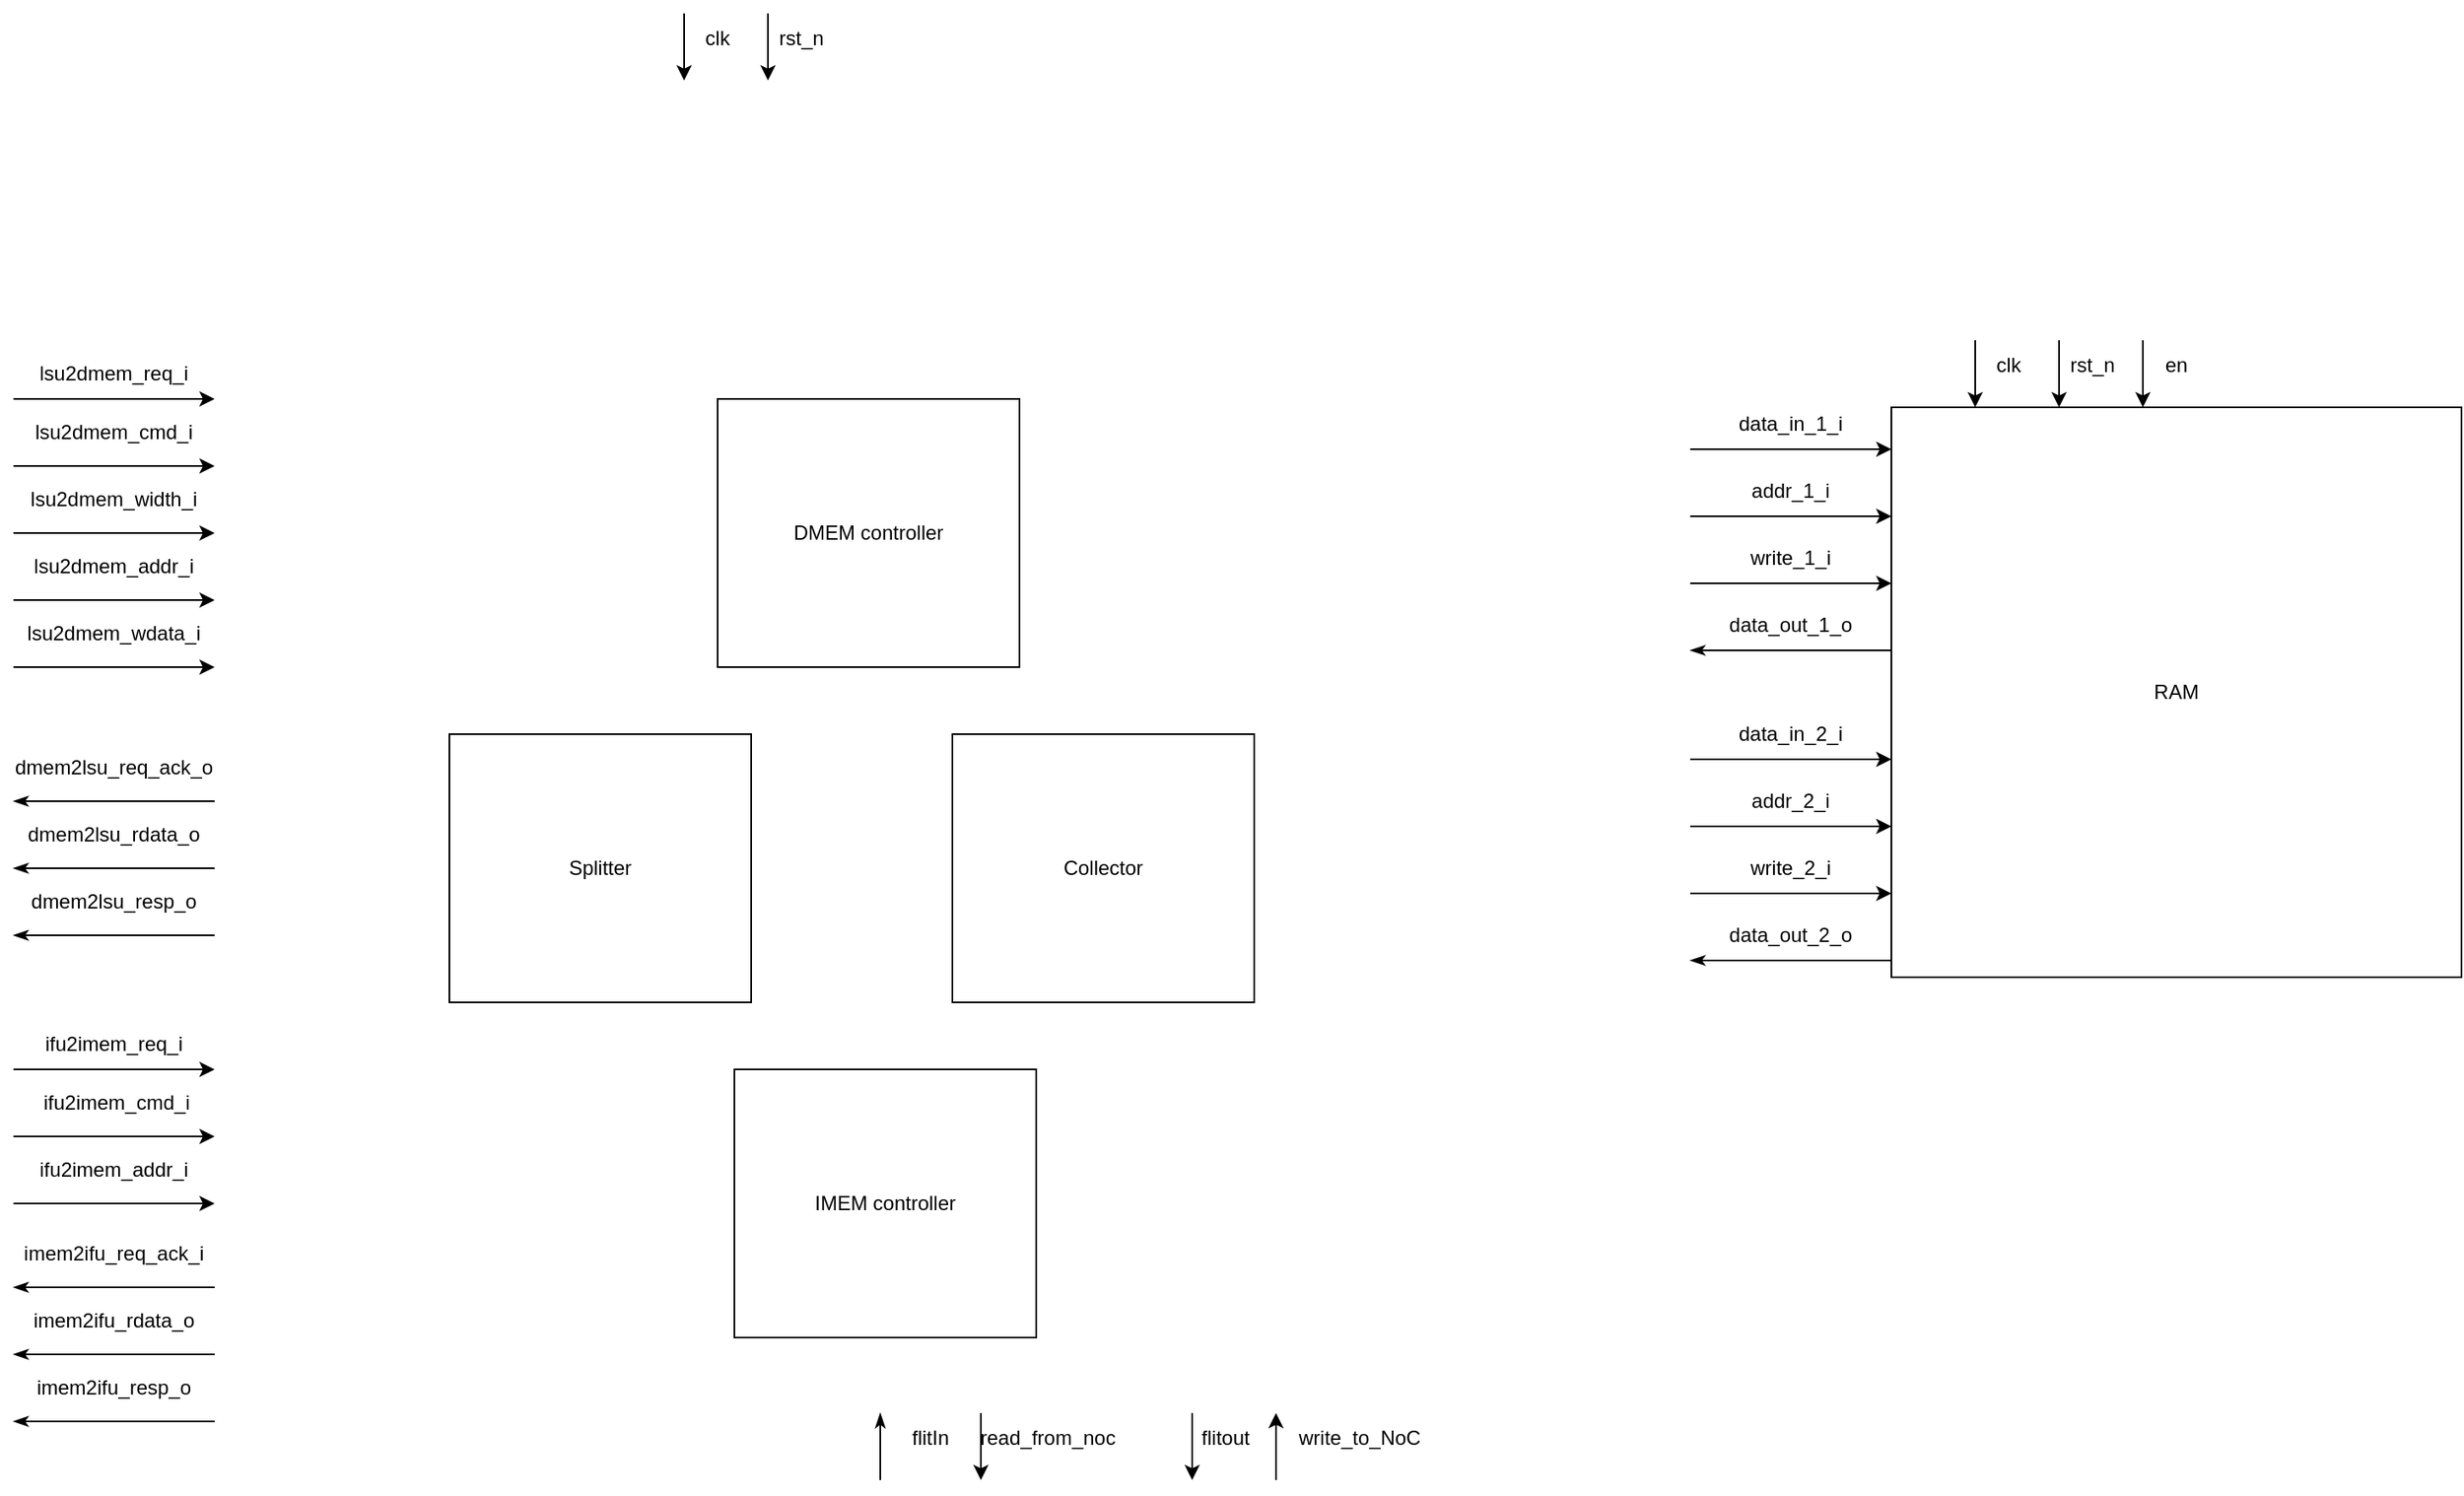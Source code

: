 <mxfile version="26.2.15">
  <diagram name="MCU" id="tpu8mZLlf67Ykk3WL6cz">
    <mxGraphModel dx="1426" dy="849" grid="1" gridSize="10" guides="1" tooltips="1" connect="1" arrows="1" fold="1" page="1" pageScale="1" pageWidth="827" pageHeight="1169" math="0" shadow="0">
      <root>
        <mxCell id="0" />
        <mxCell id="1" parent="0" />
        <mxCell id="I7qtnmDlwLhA2JCm0WGK-2" value="" style="group" parent="1" vertex="1" connectable="0">
          <mxGeometry x="40" y="200" width="120" height="40" as="geometry" />
        </mxCell>
        <mxCell id="mxyCtMY2i22N2XtF819D-1" value="" style="endArrow=classic;html=1;rounded=0;" parent="I7qtnmDlwLhA2JCm0WGK-2" edge="1">
          <mxGeometry width="50" height="50" relative="1" as="geometry">
            <mxPoint y="40" as="sourcePoint" />
            <mxPoint x="120" y="40" as="targetPoint" />
          </mxGeometry>
        </mxCell>
        <mxCell id="I7qtnmDlwLhA2JCm0WGK-1" value="lsu2dmem_req_i" style="text;html=1;align=center;verticalAlign=middle;whiteSpace=wrap;rounded=0;" parent="I7qtnmDlwLhA2JCm0WGK-2" vertex="1">
          <mxGeometry y="10" width="120" height="30" as="geometry" />
        </mxCell>
        <mxCell id="I7qtnmDlwLhA2JCm0WGK-3" value="" style="group" parent="1" vertex="1" connectable="0">
          <mxGeometry x="40" y="240" width="120" height="40" as="geometry" />
        </mxCell>
        <mxCell id="I7qtnmDlwLhA2JCm0WGK-4" value="" style="endArrow=classic;html=1;rounded=0;" parent="I7qtnmDlwLhA2JCm0WGK-3" edge="1">
          <mxGeometry width="50" height="50" relative="1" as="geometry">
            <mxPoint y="40" as="sourcePoint" />
            <mxPoint x="120" y="40" as="targetPoint" />
          </mxGeometry>
        </mxCell>
        <mxCell id="I7qtnmDlwLhA2JCm0WGK-5" value="lsu2dmem_cmd_i" style="text;html=1;align=center;verticalAlign=middle;whiteSpace=wrap;rounded=0;" parent="I7qtnmDlwLhA2JCm0WGK-3" vertex="1">
          <mxGeometry y="5" width="120" height="30" as="geometry" />
        </mxCell>
        <mxCell id="I7qtnmDlwLhA2JCm0WGK-6" value="" style="group" parent="1" vertex="1" connectable="0">
          <mxGeometry x="40" y="280" width="120" height="40" as="geometry" />
        </mxCell>
        <mxCell id="I7qtnmDlwLhA2JCm0WGK-7" value="" style="endArrow=classic;html=1;rounded=0;" parent="I7qtnmDlwLhA2JCm0WGK-6" edge="1">
          <mxGeometry width="50" height="50" relative="1" as="geometry">
            <mxPoint y="40" as="sourcePoint" />
            <mxPoint x="120" y="40" as="targetPoint" />
          </mxGeometry>
        </mxCell>
        <mxCell id="I7qtnmDlwLhA2JCm0WGK-8" value="lsu2dmem_width_i" style="text;html=1;align=center;verticalAlign=middle;whiteSpace=wrap;rounded=0;" parent="I7qtnmDlwLhA2JCm0WGK-6" vertex="1">
          <mxGeometry y="5" width="120" height="30" as="geometry" />
        </mxCell>
        <mxCell id="I7qtnmDlwLhA2JCm0WGK-9" value="" style="group" parent="1" vertex="1" connectable="0">
          <mxGeometry x="40" y="320" width="120" height="40" as="geometry" />
        </mxCell>
        <mxCell id="I7qtnmDlwLhA2JCm0WGK-10" value="" style="endArrow=classic;html=1;rounded=0;" parent="I7qtnmDlwLhA2JCm0WGK-9" edge="1">
          <mxGeometry width="50" height="50" relative="1" as="geometry">
            <mxPoint y="40" as="sourcePoint" />
            <mxPoint x="120" y="40" as="targetPoint" />
          </mxGeometry>
        </mxCell>
        <mxCell id="I7qtnmDlwLhA2JCm0WGK-11" value="lsu2dmem_addr_i" style="text;html=1;align=center;verticalAlign=middle;whiteSpace=wrap;rounded=0;" parent="I7qtnmDlwLhA2JCm0WGK-9" vertex="1">
          <mxGeometry y="5" width="120" height="30" as="geometry" />
        </mxCell>
        <mxCell id="I7qtnmDlwLhA2JCm0WGK-12" value="" style="group" parent="1" vertex="1" connectable="0">
          <mxGeometry x="40" y="360" width="120" height="40" as="geometry" />
        </mxCell>
        <mxCell id="I7qtnmDlwLhA2JCm0WGK-13" value="" style="endArrow=classic;html=1;rounded=0;" parent="I7qtnmDlwLhA2JCm0WGK-12" edge="1">
          <mxGeometry width="50" height="50" relative="1" as="geometry">
            <mxPoint y="40" as="sourcePoint" />
            <mxPoint x="120" y="40" as="targetPoint" />
          </mxGeometry>
        </mxCell>
        <mxCell id="I7qtnmDlwLhA2JCm0WGK-14" value="lsu2dmem_wdata_i" style="text;html=1;align=center;verticalAlign=middle;whiteSpace=wrap;rounded=0;" parent="I7qtnmDlwLhA2JCm0WGK-12" vertex="1">
          <mxGeometry y="5" width="120" height="30" as="geometry" />
        </mxCell>
        <mxCell id="I7qtnmDlwLhA2JCm0WGK-15" value="" style="group" parent="1" vertex="1" connectable="0">
          <mxGeometry x="40" y="440" width="120" height="40" as="geometry" />
        </mxCell>
        <mxCell id="I7qtnmDlwLhA2JCm0WGK-16" value="" style="endArrow=none;html=1;rounded=0;startArrow=classicThin;startFill=1;" parent="I7qtnmDlwLhA2JCm0WGK-15" edge="1">
          <mxGeometry width="50" height="50" relative="1" as="geometry">
            <mxPoint y="40" as="sourcePoint" />
            <mxPoint x="120" y="40" as="targetPoint" />
          </mxGeometry>
        </mxCell>
        <mxCell id="I7qtnmDlwLhA2JCm0WGK-17" value="dmem2lsu_req_ack_o" style="text;html=1;align=center;verticalAlign=middle;whiteSpace=wrap;rounded=0;" parent="I7qtnmDlwLhA2JCm0WGK-15" vertex="1">
          <mxGeometry y="5" width="120" height="30" as="geometry" />
        </mxCell>
        <mxCell id="I7qtnmDlwLhA2JCm0WGK-18" value="" style="group" parent="1" vertex="1" connectable="0">
          <mxGeometry x="40" y="480" width="120" height="75" as="geometry" />
        </mxCell>
        <mxCell id="I7qtnmDlwLhA2JCm0WGK-19" value="" style="endArrow=none;html=1;rounded=0;startArrow=classicThin;startFill=1;" parent="I7qtnmDlwLhA2JCm0WGK-18" edge="1">
          <mxGeometry width="50" height="50" relative="1" as="geometry">
            <mxPoint y="40" as="sourcePoint" />
            <mxPoint x="120" y="40" as="targetPoint" />
          </mxGeometry>
        </mxCell>
        <mxCell id="I7qtnmDlwLhA2JCm0WGK-20" value="dmem2lsu_rdata_o" style="text;html=1;align=center;verticalAlign=middle;whiteSpace=wrap;rounded=0;" parent="I7qtnmDlwLhA2JCm0WGK-18" vertex="1">
          <mxGeometry y="5" width="120" height="30" as="geometry" />
        </mxCell>
        <mxCell id="I7qtnmDlwLhA2JCm0WGK-21" value="" style="group" parent="I7qtnmDlwLhA2JCm0WGK-18" vertex="1" connectable="0">
          <mxGeometry y="40" width="120" height="40" as="geometry" />
        </mxCell>
        <mxCell id="I7qtnmDlwLhA2JCm0WGK-22" value="" style="endArrow=none;html=1;rounded=0;startArrow=classicThin;startFill=1;" parent="I7qtnmDlwLhA2JCm0WGK-21" edge="1">
          <mxGeometry width="50" height="50" relative="1" as="geometry">
            <mxPoint y="40" as="sourcePoint" />
            <mxPoint x="120" y="40" as="targetPoint" />
          </mxGeometry>
        </mxCell>
        <mxCell id="I7qtnmDlwLhA2JCm0WGK-23" value="dmem2lsu_resp_o" style="text;html=1;align=center;verticalAlign=middle;whiteSpace=wrap;rounded=0;" parent="I7qtnmDlwLhA2JCm0WGK-21" vertex="1">
          <mxGeometry y="5" width="120" height="30" as="geometry" />
        </mxCell>
        <mxCell id="Hn3KfpEj6_vjDztjvR26-51" value="" style="endArrow=classic;html=1;rounded=0;" parent="1" edge="1">
          <mxGeometry width="50" height="50" relative="1" as="geometry">
            <mxPoint x="440" y="10" as="sourcePoint" />
            <mxPoint x="440" y="50" as="targetPoint" />
          </mxGeometry>
        </mxCell>
        <mxCell id="Hn3KfpEj6_vjDztjvR26-52" value="clk" style="text;html=1;align=center;verticalAlign=middle;whiteSpace=wrap;rounded=0;" parent="1" vertex="1">
          <mxGeometry x="430" y="10" width="60" height="30" as="geometry" />
        </mxCell>
        <mxCell id="Hn3KfpEj6_vjDztjvR26-53" value="" style="endArrow=classic;html=1;rounded=0;" parent="1" edge="1">
          <mxGeometry width="50" height="50" relative="1" as="geometry">
            <mxPoint x="490" y="10" as="sourcePoint" />
            <mxPoint x="490" y="50" as="targetPoint" />
          </mxGeometry>
        </mxCell>
        <mxCell id="Hn3KfpEj6_vjDztjvR26-54" value="rst_n" style="text;html=1;align=center;verticalAlign=middle;whiteSpace=wrap;rounded=0;" parent="1" vertex="1">
          <mxGeometry x="480" y="10" width="60" height="30" as="geometry" />
        </mxCell>
        <mxCell id="Hn3KfpEj6_vjDztjvR26-62" value="flitIn" style="text;html=1;align=center;verticalAlign=middle;whiteSpace=wrap;rounded=0;" parent="1" vertex="1">
          <mxGeometry x="557" y="845" width="60" height="30" as="geometry" />
        </mxCell>
        <mxCell id="Hn3KfpEj6_vjDztjvR26-63" value="" style="endArrow=classic;html=1;rounded=0;" parent="1" edge="1">
          <mxGeometry width="50" height="50" relative="1" as="geometry">
            <mxPoint x="617" y="845" as="sourcePoint" />
            <mxPoint x="617" y="885" as="targetPoint" />
          </mxGeometry>
        </mxCell>
        <mxCell id="Hn3KfpEj6_vjDztjvR26-65" value="" style="endArrow=classic;html=1;rounded=0;" parent="1" edge="1">
          <mxGeometry width="50" height="50" relative="1" as="geometry">
            <mxPoint x="743" y="845" as="sourcePoint" />
            <mxPoint x="743" y="885" as="targetPoint" />
          </mxGeometry>
        </mxCell>
        <mxCell id="Hn3KfpEj6_vjDztjvR26-66" value="flitout" style="text;html=1;align=center;verticalAlign=middle;whiteSpace=wrap;rounded=0;" parent="1" vertex="1">
          <mxGeometry x="733" y="845" width="60" height="30" as="geometry" />
        </mxCell>
        <mxCell id="Hn3KfpEj6_vjDztjvR26-67" value="" style="endArrow=none;html=1;rounded=0;startArrow=classic;startFill=1;" parent="1" edge="1">
          <mxGeometry width="50" height="50" relative="1" as="geometry">
            <mxPoint x="793" y="845" as="sourcePoint" />
            <mxPoint x="793" y="885" as="targetPoint" />
          </mxGeometry>
        </mxCell>
        <mxCell id="Hn3KfpEj6_vjDztjvR26-68" value="write_to_NoC" style="text;html=1;align=center;verticalAlign=middle;whiteSpace=wrap;rounded=0;" parent="1" vertex="1">
          <mxGeometry x="803" y="845" width="80" height="30" as="geometry" />
        </mxCell>
        <mxCell id="Hn3KfpEj6_vjDztjvR26-69" value="read_from_noc" style="text;html=1;align=center;verticalAlign=middle;whiteSpace=wrap;rounded=0;" parent="1" vertex="1">
          <mxGeometry x="617.4" y="845" width="80" height="30" as="geometry" />
        </mxCell>
        <mxCell id="Hn3KfpEj6_vjDztjvR26-70" value="" style="group" parent="1" vertex="1" connectable="0">
          <mxGeometry x="40" y="600" width="120" height="40" as="geometry" />
        </mxCell>
        <mxCell id="Hn3KfpEj6_vjDztjvR26-71" value="" style="endArrow=classic;html=1;rounded=0;" parent="Hn3KfpEj6_vjDztjvR26-70" edge="1">
          <mxGeometry width="50" height="50" relative="1" as="geometry">
            <mxPoint y="40" as="sourcePoint" />
            <mxPoint x="120" y="40" as="targetPoint" />
          </mxGeometry>
        </mxCell>
        <mxCell id="Hn3KfpEj6_vjDztjvR26-72" value="ifu2imem_req_i" style="text;html=1;align=center;verticalAlign=middle;whiteSpace=wrap;rounded=0;" parent="Hn3KfpEj6_vjDztjvR26-70" vertex="1">
          <mxGeometry y="10" width="120" height="30" as="geometry" />
        </mxCell>
        <mxCell id="Hn3KfpEj6_vjDztjvR26-73" value="" style="group" parent="1" vertex="1" connectable="0">
          <mxGeometry x="40" y="640" width="120" height="40" as="geometry" />
        </mxCell>
        <mxCell id="Hn3KfpEj6_vjDztjvR26-74" value="" style="endArrow=classic;html=1;rounded=0;" parent="Hn3KfpEj6_vjDztjvR26-73" edge="1">
          <mxGeometry width="50" height="50" relative="1" as="geometry">
            <mxPoint y="40" as="sourcePoint" />
            <mxPoint x="120" y="40" as="targetPoint" />
          </mxGeometry>
        </mxCell>
        <mxCell id="Hn3KfpEj6_vjDztjvR26-75" value="&amp;nbsp;ifu2imem_cmd_i" style="text;html=1;align=center;verticalAlign=middle;whiteSpace=wrap;rounded=0;" parent="Hn3KfpEj6_vjDztjvR26-73" vertex="1">
          <mxGeometry y="5" width="120" height="30" as="geometry" />
        </mxCell>
        <mxCell id="Hn3KfpEj6_vjDztjvR26-85" value="" style="group" parent="1" vertex="1" connectable="0">
          <mxGeometry x="40" y="730" width="120" height="40" as="geometry" />
        </mxCell>
        <mxCell id="Hn3KfpEj6_vjDztjvR26-86" value="" style="endArrow=none;html=1;rounded=0;startArrow=classicThin;startFill=1;" parent="Hn3KfpEj6_vjDztjvR26-85" edge="1">
          <mxGeometry width="50" height="50" relative="1" as="geometry">
            <mxPoint y="40" as="sourcePoint" />
            <mxPoint x="120" y="40" as="targetPoint" />
          </mxGeometry>
        </mxCell>
        <mxCell id="Hn3KfpEj6_vjDztjvR26-87" value="imem2ifu_req_ack_i" style="text;html=1;align=center;verticalAlign=middle;whiteSpace=wrap;rounded=0;" parent="Hn3KfpEj6_vjDztjvR26-85" vertex="1">
          <mxGeometry y="5" width="120" height="30" as="geometry" />
        </mxCell>
        <mxCell id="Hn3KfpEj6_vjDztjvR26-88" value="" style="group" parent="1" vertex="1" connectable="0">
          <mxGeometry x="40" y="770" width="120" height="75" as="geometry" />
        </mxCell>
        <mxCell id="Hn3KfpEj6_vjDztjvR26-89" value="" style="endArrow=none;html=1;rounded=0;startArrow=classicThin;startFill=1;" parent="Hn3KfpEj6_vjDztjvR26-88" edge="1">
          <mxGeometry width="50" height="50" relative="1" as="geometry">
            <mxPoint y="40" as="sourcePoint" />
            <mxPoint x="120" y="40" as="targetPoint" />
          </mxGeometry>
        </mxCell>
        <mxCell id="Hn3KfpEj6_vjDztjvR26-90" value="imem2ifu_rdata_o" style="text;html=1;align=center;verticalAlign=middle;whiteSpace=wrap;rounded=0;" parent="Hn3KfpEj6_vjDztjvR26-88" vertex="1">
          <mxGeometry y="5" width="120" height="30" as="geometry" />
        </mxCell>
        <mxCell id="Hn3KfpEj6_vjDztjvR26-91" value="" style="group" parent="Hn3KfpEj6_vjDztjvR26-88" vertex="1" connectable="0">
          <mxGeometry y="40" width="120" height="40" as="geometry" />
        </mxCell>
        <mxCell id="Hn3KfpEj6_vjDztjvR26-92" value="" style="endArrow=none;html=1;rounded=0;startArrow=classicThin;startFill=1;" parent="Hn3KfpEj6_vjDztjvR26-91" edge="1">
          <mxGeometry width="50" height="50" relative="1" as="geometry">
            <mxPoint y="40" as="sourcePoint" />
            <mxPoint x="120" y="40" as="targetPoint" />
          </mxGeometry>
        </mxCell>
        <mxCell id="Hn3KfpEj6_vjDztjvR26-93" value="imem2ifu_resp_o" style="text;html=1;align=center;verticalAlign=middle;whiteSpace=wrap;rounded=0;" parent="Hn3KfpEj6_vjDztjvR26-91" vertex="1">
          <mxGeometry y="5" width="120" height="30" as="geometry" />
        </mxCell>
        <mxCell id="Hn3KfpEj6_vjDztjvR26-81" value="ifu2imem_addr_i" style="text;html=1;align=center;verticalAlign=middle;whiteSpace=wrap;rounded=0;" parent="1" vertex="1">
          <mxGeometry x="40" y="685" width="120" height="30" as="geometry" />
        </mxCell>
        <mxCell id="Hn3KfpEj6_vjDztjvR26-96" value="" style="endArrow=classic;html=1;rounded=0;" parent="1" edge="1">
          <mxGeometry width="50" height="50" relative="1" as="geometry">
            <mxPoint x="40" y="720" as="sourcePoint" />
            <mxPoint x="160" y="720" as="targetPoint" />
          </mxGeometry>
        </mxCell>
        <mxCell id="sNU-jiKqKJreSfirSuLJ-2" value="" style="endArrow=none;html=1;rounded=0;startArrow=classicThin;startFill=1;" edge="1" parent="1">
          <mxGeometry width="50" height="50" relative="1" as="geometry">
            <mxPoint x="557" y="845" as="sourcePoint" />
            <mxPoint x="557" y="885" as="targetPoint" />
          </mxGeometry>
        </mxCell>
        <mxCell id="sNU-jiKqKJreSfirSuLJ-3" value="DMEM controller" style="rounded=0;whiteSpace=wrap;html=1;fillColor=none;" vertex="1" parent="1">
          <mxGeometry x="460" y="240" width="180" height="160" as="geometry" />
        </mxCell>
        <mxCell id="sNU-jiKqKJreSfirSuLJ-4" value="IMEM controller" style="rounded=0;whiteSpace=wrap;html=1;fillColor=none;" vertex="1" parent="1">
          <mxGeometry x="470" y="640" width="180" height="160" as="geometry" />
        </mxCell>
        <mxCell id="sNU-jiKqKJreSfirSuLJ-5" value="Splitter" style="rounded=0;whiteSpace=wrap;html=1;fillColor=none;" vertex="1" parent="1">
          <mxGeometry x="300" y="440" width="180" height="160" as="geometry" />
        </mxCell>
        <mxCell id="sNU-jiKqKJreSfirSuLJ-6" value="" style="group" vertex="1" connectable="0" parent="1">
          <mxGeometry x="1040" y="205" width="460" height="380" as="geometry" />
        </mxCell>
        <mxCell id="I7qtnmDlwLhA2JCm0WGK-24" value="RAM" style="whiteSpace=wrap;html=1;aspect=fixed;fillColor=none;" parent="sNU-jiKqKJreSfirSuLJ-6" vertex="1">
          <mxGeometry x="120" y="40" width="340" height="340" as="geometry" />
        </mxCell>
        <mxCell id="I7qtnmDlwLhA2JCm0WGK-39" value="" style="group" parent="sNU-jiKqKJreSfirSuLJ-6" vertex="1" connectable="0">
          <mxGeometry y="25" width="120" height="160" as="geometry" />
        </mxCell>
        <mxCell id="I7qtnmDlwLhA2JCm0WGK-25" value="" style="group" parent="I7qtnmDlwLhA2JCm0WGK-39" vertex="1" connectable="0">
          <mxGeometry width="120" height="80" as="geometry" />
        </mxCell>
        <mxCell id="I7qtnmDlwLhA2JCm0WGK-26" value="" style="endArrow=classic;html=1;rounded=0;" parent="I7qtnmDlwLhA2JCm0WGK-25" edge="1">
          <mxGeometry width="50" height="50" relative="1" as="geometry">
            <mxPoint y="40" as="sourcePoint" />
            <mxPoint x="120" y="40" as="targetPoint" />
          </mxGeometry>
        </mxCell>
        <mxCell id="I7qtnmDlwLhA2JCm0WGK-27" value="data_in_1_i" style="text;html=1;align=center;verticalAlign=middle;whiteSpace=wrap;rounded=0;" parent="I7qtnmDlwLhA2JCm0WGK-25" vertex="1">
          <mxGeometry y="10" width="120" height="30" as="geometry" />
        </mxCell>
        <mxCell id="I7qtnmDlwLhA2JCm0WGK-28" value="" style="group" parent="I7qtnmDlwLhA2JCm0WGK-25" vertex="1" connectable="0">
          <mxGeometry y="40" width="120" height="40" as="geometry" />
        </mxCell>
        <mxCell id="I7qtnmDlwLhA2JCm0WGK-29" value="" style="endArrow=classic;html=1;rounded=0;" parent="I7qtnmDlwLhA2JCm0WGK-28" edge="1">
          <mxGeometry width="50" height="50" relative="1" as="geometry">
            <mxPoint y="40" as="sourcePoint" />
            <mxPoint x="120" y="40" as="targetPoint" />
          </mxGeometry>
        </mxCell>
        <mxCell id="I7qtnmDlwLhA2JCm0WGK-30" value="addr_1_i" style="text;html=1;align=center;verticalAlign=middle;whiteSpace=wrap;rounded=0;" parent="I7qtnmDlwLhA2JCm0WGK-28" vertex="1">
          <mxGeometry y="10" width="120" height="30" as="geometry" />
        </mxCell>
        <mxCell id="I7qtnmDlwLhA2JCm0WGK-33" value="" style="group" parent="I7qtnmDlwLhA2JCm0WGK-39" vertex="1" connectable="0">
          <mxGeometry y="80" width="120" height="80" as="geometry" />
        </mxCell>
        <mxCell id="I7qtnmDlwLhA2JCm0WGK-34" value="" style="endArrow=classic;html=1;rounded=0;" parent="I7qtnmDlwLhA2JCm0WGK-33" edge="1">
          <mxGeometry width="50" height="50" relative="1" as="geometry">
            <mxPoint y="40" as="sourcePoint" />
            <mxPoint x="120" y="40" as="targetPoint" />
          </mxGeometry>
        </mxCell>
        <mxCell id="I7qtnmDlwLhA2JCm0WGK-35" value="write_1_i" style="text;html=1;align=center;verticalAlign=middle;whiteSpace=wrap;rounded=0;" parent="I7qtnmDlwLhA2JCm0WGK-33" vertex="1">
          <mxGeometry y="10" width="120" height="30" as="geometry" />
        </mxCell>
        <mxCell id="I7qtnmDlwLhA2JCm0WGK-36" value="" style="group" parent="I7qtnmDlwLhA2JCm0WGK-33" vertex="1" connectable="0">
          <mxGeometry y="40" width="120" height="40" as="geometry" />
        </mxCell>
        <mxCell id="I7qtnmDlwLhA2JCm0WGK-37" value="" style="endArrow=none;html=1;rounded=0;startArrow=classicThin;startFill=1;" parent="I7qtnmDlwLhA2JCm0WGK-36" edge="1">
          <mxGeometry width="50" height="50" relative="1" as="geometry">
            <mxPoint y="40" as="sourcePoint" />
            <mxPoint x="120" y="40" as="targetPoint" />
          </mxGeometry>
        </mxCell>
        <mxCell id="I7qtnmDlwLhA2JCm0WGK-38" value="data_out_1_o" style="text;html=1;align=center;verticalAlign=middle;whiteSpace=wrap;rounded=0;" parent="I7qtnmDlwLhA2JCm0WGK-36" vertex="1">
          <mxGeometry y="10" width="120" height="30" as="geometry" />
        </mxCell>
        <mxCell id="I7qtnmDlwLhA2JCm0WGK-53" value="" style="group" parent="sNU-jiKqKJreSfirSuLJ-6" vertex="1" connectable="0">
          <mxGeometry y="210" width="120" height="160" as="geometry" />
        </mxCell>
        <mxCell id="I7qtnmDlwLhA2JCm0WGK-54" value="" style="group" parent="I7qtnmDlwLhA2JCm0WGK-53" vertex="1" connectable="0">
          <mxGeometry width="120" height="80" as="geometry" />
        </mxCell>
        <mxCell id="I7qtnmDlwLhA2JCm0WGK-55" value="" style="endArrow=classic;html=1;rounded=0;" parent="I7qtnmDlwLhA2JCm0WGK-54" edge="1">
          <mxGeometry width="50" height="50" relative="1" as="geometry">
            <mxPoint y="40" as="sourcePoint" />
            <mxPoint x="120" y="40" as="targetPoint" />
          </mxGeometry>
        </mxCell>
        <mxCell id="I7qtnmDlwLhA2JCm0WGK-56" value="data_in_2_i" style="text;html=1;align=center;verticalAlign=middle;whiteSpace=wrap;rounded=0;" parent="I7qtnmDlwLhA2JCm0WGK-54" vertex="1">
          <mxGeometry y="10" width="120" height="30" as="geometry" />
        </mxCell>
        <mxCell id="I7qtnmDlwLhA2JCm0WGK-57" value="" style="group" parent="I7qtnmDlwLhA2JCm0WGK-54" vertex="1" connectable="0">
          <mxGeometry y="40" width="120" height="40" as="geometry" />
        </mxCell>
        <mxCell id="I7qtnmDlwLhA2JCm0WGK-58" value="" style="endArrow=classic;html=1;rounded=0;" parent="I7qtnmDlwLhA2JCm0WGK-57" edge="1">
          <mxGeometry width="50" height="50" relative="1" as="geometry">
            <mxPoint y="40" as="sourcePoint" />
            <mxPoint x="120" y="40" as="targetPoint" />
          </mxGeometry>
        </mxCell>
        <mxCell id="I7qtnmDlwLhA2JCm0WGK-59" value="addr_2_i" style="text;html=1;align=center;verticalAlign=middle;whiteSpace=wrap;rounded=0;" parent="I7qtnmDlwLhA2JCm0WGK-57" vertex="1">
          <mxGeometry y="10" width="120" height="30" as="geometry" />
        </mxCell>
        <mxCell id="I7qtnmDlwLhA2JCm0WGK-60" value="" style="group" parent="I7qtnmDlwLhA2JCm0WGK-53" vertex="1" connectable="0">
          <mxGeometry y="80" width="120" height="80" as="geometry" />
        </mxCell>
        <mxCell id="I7qtnmDlwLhA2JCm0WGK-61" value="" style="endArrow=classic;html=1;rounded=0;" parent="I7qtnmDlwLhA2JCm0WGK-60" edge="1">
          <mxGeometry width="50" height="50" relative="1" as="geometry">
            <mxPoint y="40" as="sourcePoint" />
            <mxPoint x="120" y="40" as="targetPoint" />
          </mxGeometry>
        </mxCell>
        <mxCell id="I7qtnmDlwLhA2JCm0WGK-62" value="write_2_i" style="text;html=1;align=center;verticalAlign=middle;whiteSpace=wrap;rounded=0;" parent="I7qtnmDlwLhA2JCm0WGK-60" vertex="1">
          <mxGeometry y="10" width="120" height="30" as="geometry" />
        </mxCell>
        <mxCell id="I7qtnmDlwLhA2JCm0WGK-63" value="" style="group" parent="I7qtnmDlwLhA2JCm0WGK-60" vertex="1" connectable="0">
          <mxGeometry y="40" width="120" height="40" as="geometry" />
        </mxCell>
        <mxCell id="I7qtnmDlwLhA2JCm0WGK-64" value="" style="endArrow=none;html=1;rounded=0;startArrow=classicThin;startFill=1;" parent="I7qtnmDlwLhA2JCm0WGK-63" edge="1">
          <mxGeometry width="50" height="50" relative="1" as="geometry">
            <mxPoint y="40" as="sourcePoint" />
            <mxPoint x="120" y="40" as="targetPoint" />
          </mxGeometry>
        </mxCell>
        <mxCell id="I7qtnmDlwLhA2JCm0WGK-65" value="data_out_2_o" style="text;html=1;align=center;verticalAlign=middle;whiteSpace=wrap;rounded=0;" parent="I7qtnmDlwLhA2JCm0WGK-63" vertex="1">
          <mxGeometry y="10" width="120" height="30" as="geometry" />
        </mxCell>
        <mxCell id="Hn3KfpEj6_vjDztjvR26-55" value="" style="endArrow=classic;html=1;rounded=0;" parent="sNU-jiKqKJreSfirSuLJ-6" edge="1">
          <mxGeometry width="50" height="50" relative="1" as="geometry">
            <mxPoint x="170" as="sourcePoint" />
            <mxPoint x="170" y="40" as="targetPoint" />
          </mxGeometry>
        </mxCell>
        <mxCell id="Hn3KfpEj6_vjDztjvR26-56" value="clk" style="text;html=1;align=center;verticalAlign=middle;whiteSpace=wrap;rounded=0;" parent="sNU-jiKqKJreSfirSuLJ-6" vertex="1">
          <mxGeometry x="160" width="60" height="30" as="geometry" />
        </mxCell>
        <mxCell id="Hn3KfpEj6_vjDztjvR26-57" value="" style="endArrow=classic;html=1;rounded=0;" parent="sNU-jiKqKJreSfirSuLJ-6" edge="1">
          <mxGeometry width="50" height="50" relative="1" as="geometry">
            <mxPoint x="220" as="sourcePoint" />
            <mxPoint x="220" y="40" as="targetPoint" />
          </mxGeometry>
        </mxCell>
        <mxCell id="Hn3KfpEj6_vjDztjvR26-58" value="rst_n" style="text;html=1;align=center;verticalAlign=middle;whiteSpace=wrap;rounded=0;" parent="sNU-jiKqKJreSfirSuLJ-6" vertex="1">
          <mxGeometry x="210" width="60" height="30" as="geometry" />
        </mxCell>
        <mxCell id="Hn3KfpEj6_vjDztjvR26-59" value="" style="endArrow=classic;html=1;rounded=0;" parent="sNU-jiKqKJreSfirSuLJ-6" edge="1">
          <mxGeometry width="50" height="50" relative="1" as="geometry">
            <mxPoint x="270" as="sourcePoint" />
            <mxPoint x="270" y="40" as="targetPoint" />
          </mxGeometry>
        </mxCell>
        <mxCell id="Hn3KfpEj6_vjDztjvR26-60" value="en" style="text;html=1;align=center;verticalAlign=middle;whiteSpace=wrap;rounded=0;" parent="sNU-jiKqKJreSfirSuLJ-6" vertex="1">
          <mxGeometry x="260" width="60" height="30" as="geometry" />
        </mxCell>
        <mxCell id="sNU-jiKqKJreSfirSuLJ-7" value="Collector" style="rounded=0;whiteSpace=wrap;html=1;fillColor=none;" vertex="1" parent="1">
          <mxGeometry x="600" y="440" width="180" height="160" as="geometry" />
        </mxCell>
      </root>
    </mxGraphModel>
  </diagram>
</mxfile>
